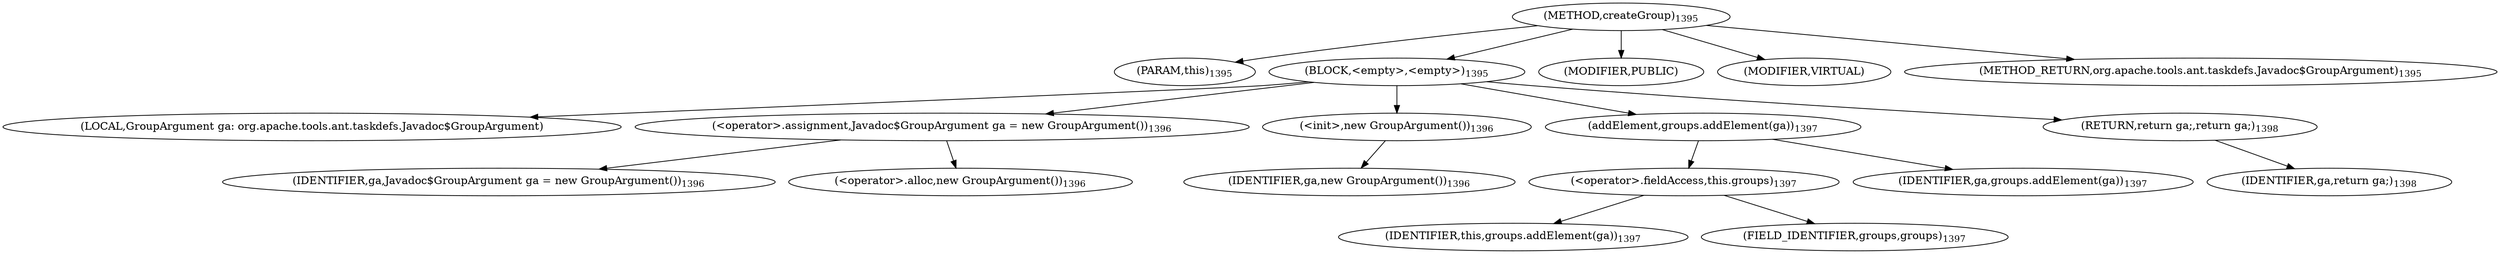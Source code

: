 digraph "createGroup" {  
"2606" [label = <(METHOD,createGroup)<SUB>1395</SUB>> ]
"2607" [label = <(PARAM,this)<SUB>1395</SUB>> ]
"2608" [label = <(BLOCK,&lt;empty&gt;,&lt;empty&gt;)<SUB>1395</SUB>> ]
"259" [label = <(LOCAL,GroupArgument ga: org.apache.tools.ant.taskdefs.Javadoc$GroupArgument)> ]
"2609" [label = <(&lt;operator&gt;.assignment,Javadoc$GroupArgument ga = new GroupArgument())<SUB>1396</SUB>> ]
"2610" [label = <(IDENTIFIER,ga,Javadoc$GroupArgument ga = new GroupArgument())<SUB>1396</SUB>> ]
"2611" [label = <(&lt;operator&gt;.alloc,new GroupArgument())<SUB>1396</SUB>> ]
"2612" [label = <(&lt;init&gt;,new GroupArgument())<SUB>1396</SUB>> ]
"258" [label = <(IDENTIFIER,ga,new GroupArgument())<SUB>1396</SUB>> ]
"2613" [label = <(addElement,groups.addElement(ga))<SUB>1397</SUB>> ]
"2614" [label = <(&lt;operator&gt;.fieldAccess,this.groups)<SUB>1397</SUB>> ]
"2615" [label = <(IDENTIFIER,this,groups.addElement(ga))<SUB>1397</SUB>> ]
"2616" [label = <(FIELD_IDENTIFIER,groups,groups)<SUB>1397</SUB>> ]
"2617" [label = <(IDENTIFIER,ga,groups.addElement(ga))<SUB>1397</SUB>> ]
"2618" [label = <(RETURN,return ga;,return ga;)<SUB>1398</SUB>> ]
"2619" [label = <(IDENTIFIER,ga,return ga;)<SUB>1398</SUB>> ]
"2620" [label = <(MODIFIER,PUBLIC)> ]
"2621" [label = <(MODIFIER,VIRTUAL)> ]
"2622" [label = <(METHOD_RETURN,org.apache.tools.ant.taskdefs.Javadoc$GroupArgument)<SUB>1395</SUB>> ]
  "2606" -> "2607" 
  "2606" -> "2608" 
  "2606" -> "2620" 
  "2606" -> "2621" 
  "2606" -> "2622" 
  "2608" -> "259" 
  "2608" -> "2609" 
  "2608" -> "2612" 
  "2608" -> "2613" 
  "2608" -> "2618" 
  "2609" -> "2610" 
  "2609" -> "2611" 
  "2612" -> "258" 
  "2613" -> "2614" 
  "2613" -> "2617" 
  "2614" -> "2615" 
  "2614" -> "2616" 
  "2618" -> "2619" 
}
